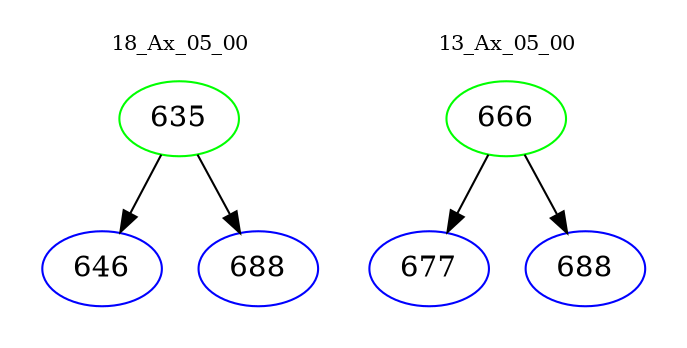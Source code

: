 digraph{
subgraph cluster_0 {
color = white
label = "18_Ax_05_00";
fontsize=10;
T0_635 [label="635", color="green"]
T0_635 -> T0_646 [color="black"]
T0_646 [label="646", color="blue"]
T0_635 -> T0_688 [color="black"]
T0_688 [label="688", color="blue"]
}
subgraph cluster_1 {
color = white
label = "13_Ax_05_00";
fontsize=10;
T1_666 [label="666", color="green"]
T1_666 -> T1_677 [color="black"]
T1_677 [label="677", color="blue"]
T1_666 -> T1_688 [color="black"]
T1_688 [label="688", color="blue"]
}
}
